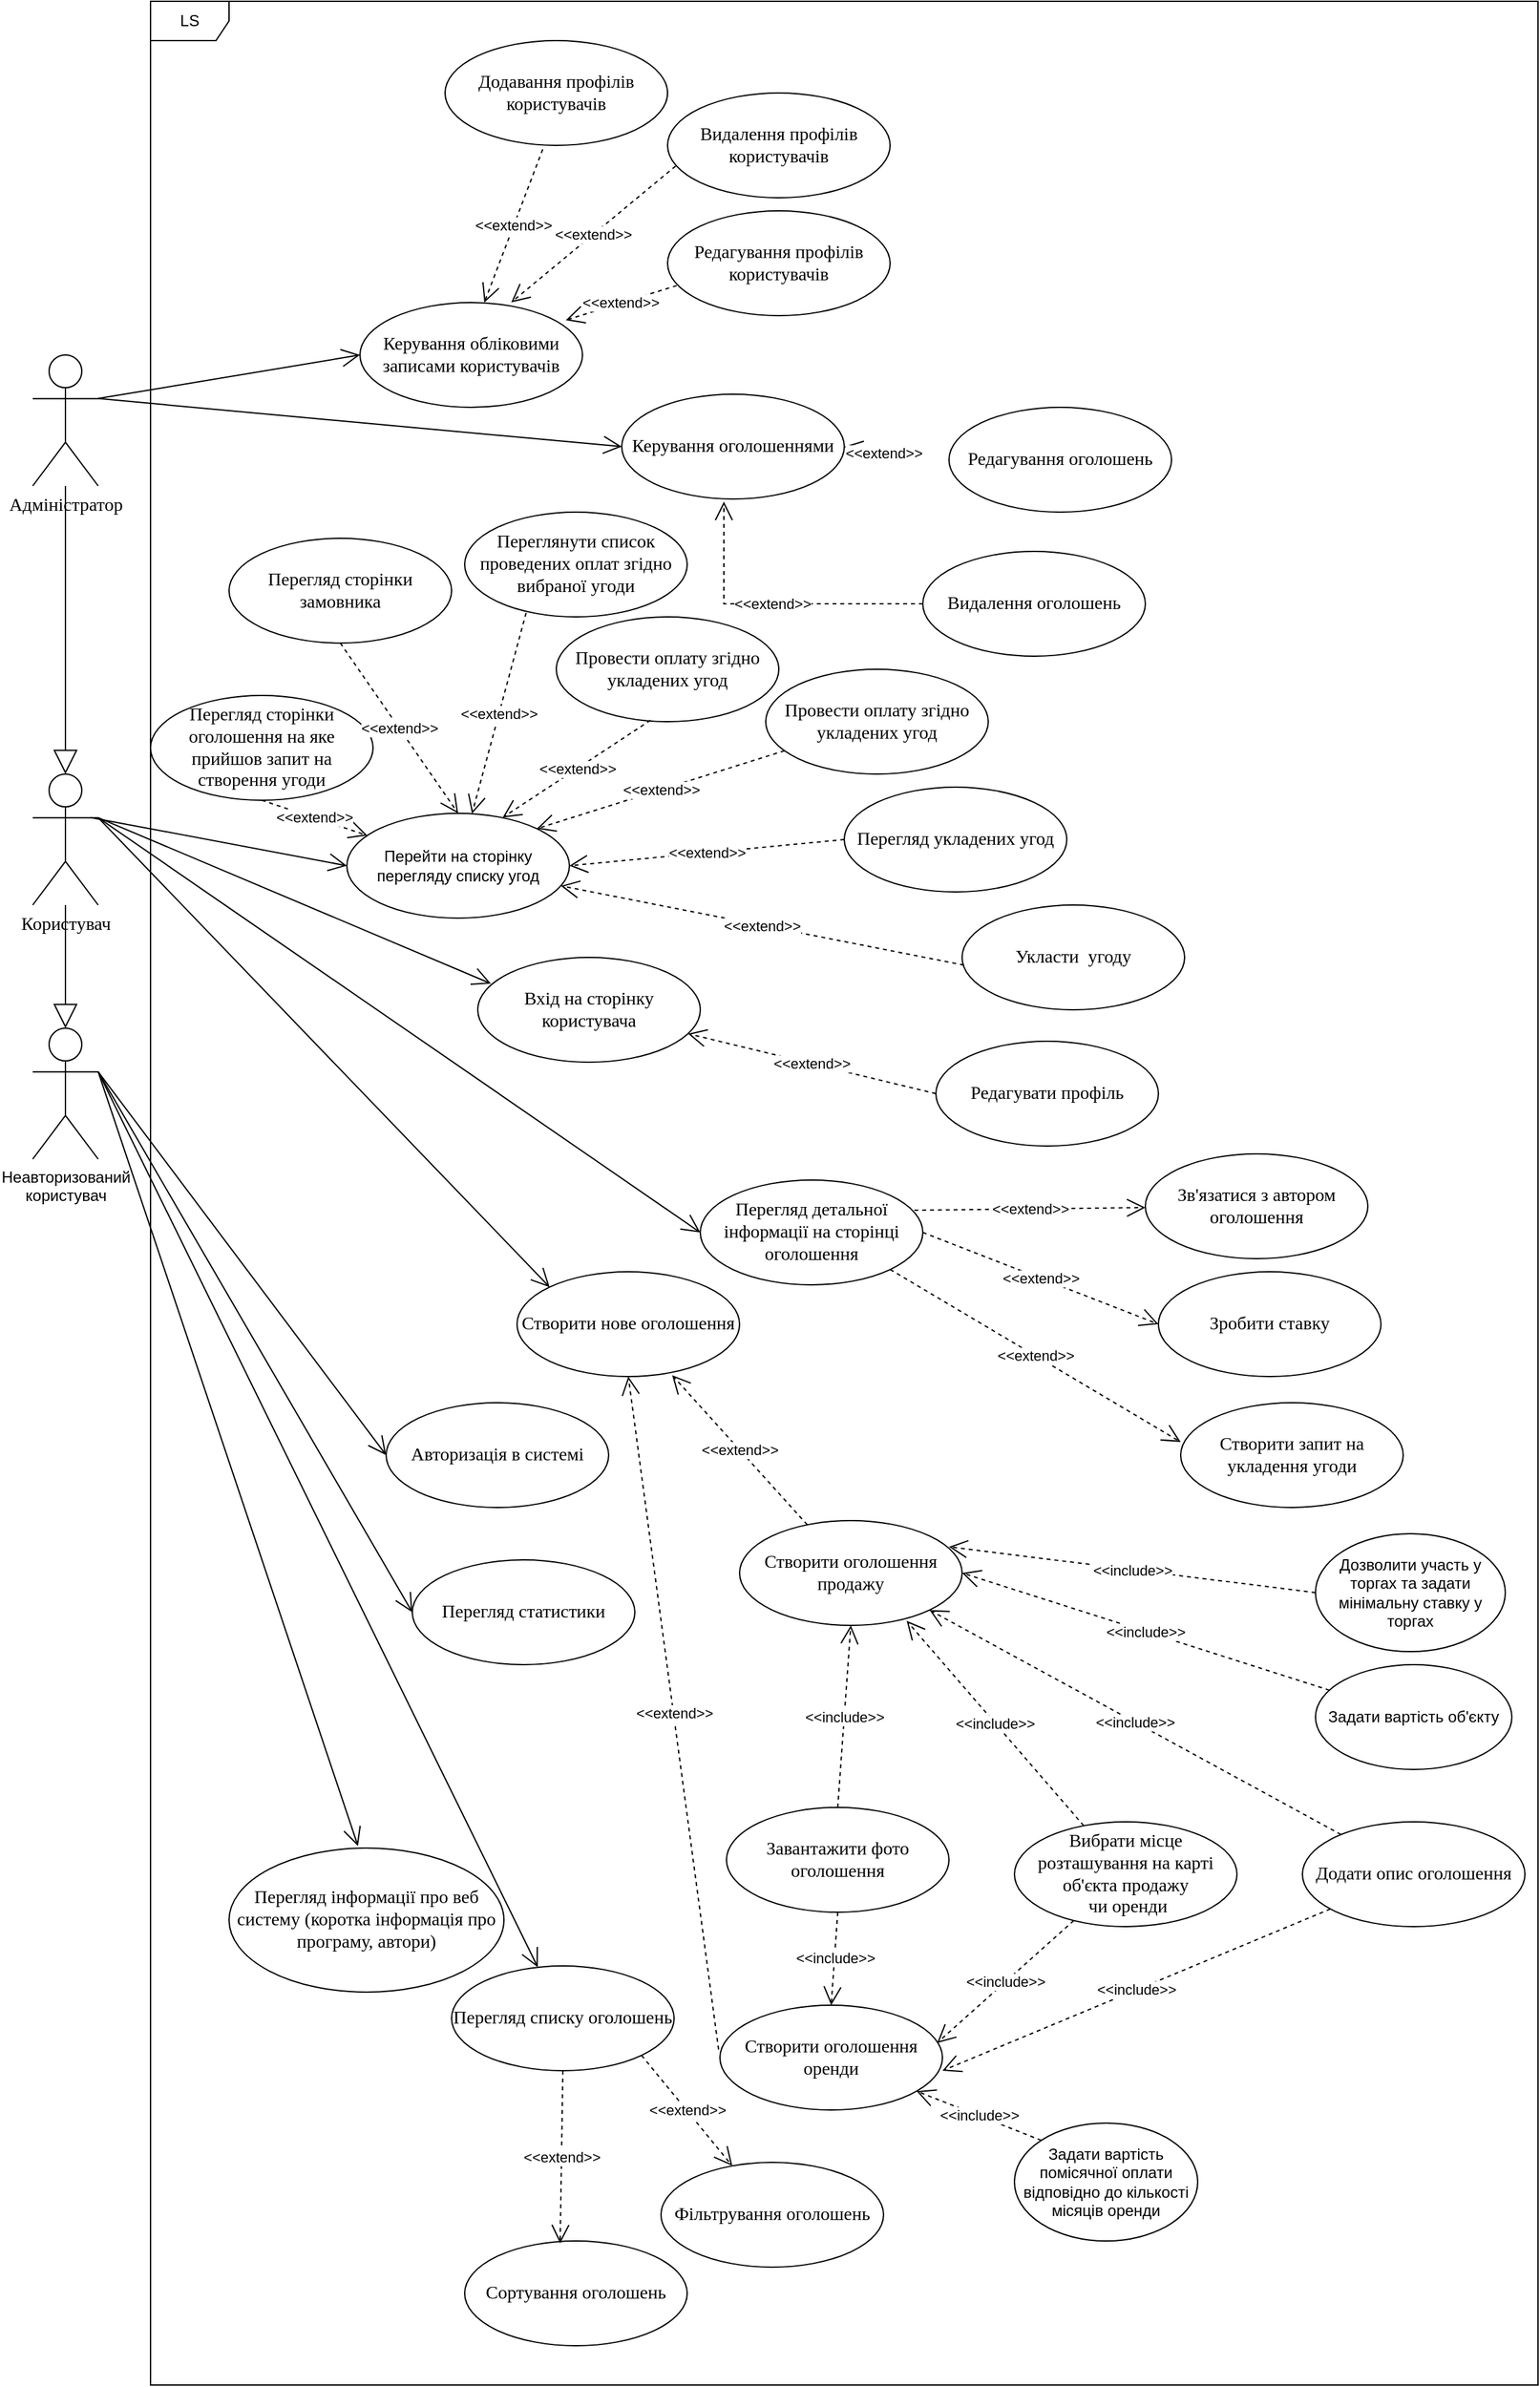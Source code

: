 <mxfile version="18.0.6" type="device"><diagram id="iyroqwX8KV3qiu4YYs3s" name="Сторінка-1"><mxGraphModel dx="3201" dy="2419" grid="1" gridSize="10" guides="1" tooltips="1" connect="1" arrows="1" fold="1" page="1" pageScale="1" pageWidth="827" pageHeight="1169" math="0" shadow="0"><root><mxCell id="0"/><mxCell id="1" parent="0"/><mxCell id="nRgcsYPvQS86ubOs59aA-49" value="LS" style="shape=umlFrame;whiteSpace=wrap;html=1;" parent="1" vertex="1"><mxGeometry x="40" y="-210" width="1060" height="1820" as="geometry"/></mxCell><mxCell id="nRgcsYPvQS86ubOs59aA-1" value="&lt;font style=&quot;font-size: 14px&quot; face=&quot;Times New Roman&quot;&gt;Адміністратор&lt;/font&gt;" style="shape=umlActor;verticalLabelPosition=bottom;verticalAlign=top;html=1;" parent="1" vertex="1"><mxGeometry x="-50" y="60" width="50" height="100" as="geometry"/></mxCell><mxCell id="nRgcsYPvQS86ubOs59aA-2" value="&lt;font face=&quot;Times New Roman&quot; style=&quot;font-size: 14px&quot;&gt;Керування&amp;nbsp;&lt;span style=&quot;font-size: 14px ; text-align: justify ; text-indent: 35.4px&quot;&gt;обліковими записами&lt;/span&gt;&lt;span&gt;&amp;nbsp;користувачів&lt;/span&gt;&lt;/font&gt;" style="ellipse;whiteSpace=wrap;html=1;" parent="1" vertex="1"><mxGeometry x="200" y="20" width="170" height="80" as="geometry"/></mxCell><mxCell id="nRgcsYPvQS86ubOs59aA-4" value="&lt;font face=&quot;Times New Roman&quot;&gt;&lt;span style=&quot;font-size: 14px&quot;&gt;Керування оголошеннями&lt;/span&gt;&lt;/font&gt;" style="ellipse;whiteSpace=wrap;html=1;" parent="1" vertex="1"><mxGeometry x="400" y="90" width="170" height="80" as="geometry"/></mxCell><mxCell id="nRgcsYPvQS86ubOs59aA-7" value="&lt;font face=&quot;Times New Roman&quot;&gt;&lt;span style=&quot;font-size: 14px&quot;&gt;Редагування&amp;nbsp;&lt;/span&gt;&lt;/font&gt;&lt;span style=&quot;font-family: &amp;quot;Times New Roman&amp;quot;; font-size: 14px;&quot;&gt;оголошень&lt;/span&gt;" style="ellipse;whiteSpace=wrap;html=1;" parent="1" vertex="1"><mxGeometry x="650" y="100" width="170" height="80" as="geometry"/></mxCell><mxCell id="nRgcsYPvQS86ubOs59aA-8" value="&lt;font face=&quot;Times New Roman&quot;&gt;&lt;span style=&quot;font-size: 14px&quot;&gt;Видалення&amp;nbsp;&lt;/span&gt;&lt;/font&gt;&lt;span style=&quot;font-family: &amp;quot;Times New Roman&amp;quot;; font-size: 14px;&quot;&gt;оголошень&lt;/span&gt;" style="ellipse;whiteSpace=wrap;html=1;" parent="1" vertex="1"><mxGeometry x="630" y="210" width="170" height="80" as="geometry"/></mxCell><mxCell id="nRgcsYPvQS86ubOs59aA-11" value="&amp;lt;&amp;lt;extend&amp;gt;&amp;gt;" style="endArrow=open;endSize=12;dashed=1;html=1;rounded=0;exitX=0;exitY=0.5;exitDx=0;exitDy=0;entryX=1;entryY=0.5;entryDx=0;entryDy=0;" parent="1" target="nRgcsYPvQS86ubOs59aA-4" edge="1"><mxGeometry width="160" relative="1" as="geometry"><mxPoint x="630" y="140" as="sourcePoint"/><mxPoint x="460" y="180" as="targetPoint"/></mxGeometry></mxCell><mxCell id="nRgcsYPvQS86ubOs59aA-12" value="&amp;lt;&amp;lt;extend&amp;gt;&amp;gt;" style="endArrow=open;endSize=12;dashed=1;html=1;rounded=0;edgeStyle=orthogonalEdgeStyle;exitX=0;exitY=0.5;exitDx=0;exitDy=0;entryX=0.459;entryY=1.025;entryDx=0;entryDy=0;entryPerimeter=0;" parent="1" target="nRgcsYPvQS86ubOs59aA-4" edge="1"><mxGeometry width="160" relative="1" as="geometry"><mxPoint x="630" y="250" as="sourcePoint"/><mxPoint x="550" y="230" as="targetPoint"/><Array as="points"><mxPoint x="478" y="250"/></Array></mxGeometry></mxCell><mxCell id="nRgcsYPvQS86ubOs59aA-17" value="" style="endArrow=open;endFill=1;endSize=12;html=1;rounded=0;entryX=0;entryY=0.5;entryDx=0;entryDy=0;exitX=1;exitY=0.333;exitDx=0;exitDy=0;exitPerimeter=0;" parent="1" source="nRgcsYPvQS86ubOs59aA-1" target="nRgcsYPvQS86ubOs59aA-2" edge="1"><mxGeometry width="160" relative="1" as="geometry"><mxPoint x="130" y="90" as="sourcePoint"/><mxPoint x="190" y="60" as="targetPoint"/></mxGeometry></mxCell><mxCell id="nRgcsYPvQS86ubOs59aA-18" value="" style="endArrow=open;endFill=1;endSize=12;html=1;rounded=0;entryX=0;entryY=0.5;entryDx=0;entryDy=0;exitX=1;exitY=0.333;exitDx=0;exitDy=0;exitPerimeter=0;" parent="1" source="nRgcsYPvQS86ubOs59aA-1" target="nRgcsYPvQS86ubOs59aA-4" edge="1"><mxGeometry width="160" relative="1" as="geometry"><mxPoint x="130" y="90.0" as="sourcePoint"/><mxPoint x="210" y="60.0" as="targetPoint"/></mxGeometry></mxCell><mxCell id="nRgcsYPvQS86ubOs59aA-21" value="&lt;span style=&quot;font-family: &amp;#34;times new roman&amp;#34; ; font-size: 14px&quot;&gt;Користувач&lt;/span&gt;" style="shape=umlActor;verticalLabelPosition=bottom;verticalAlign=top;html=1;" parent="1" vertex="1"><mxGeometry x="-50" y="380" width="50" height="100" as="geometry"/></mxCell><mxCell id="nRgcsYPvQS86ubOs59aA-22" value="" style="endArrow=block;endSize=16;endFill=0;html=1;rounded=0;entryX=0.5;entryY=0;entryDx=0;entryDy=0;entryPerimeter=0;" parent="1" source="nRgcsYPvQS86ubOs59aA-1" target="nRgcsYPvQS86ubOs59aA-21" edge="1"><mxGeometry width="160" relative="1" as="geometry"><mxPoint x="75" y="180" as="sourcePoint"/><mxPoint x="120" y="305" as="targetPoint"/></mxGeometry></mxCell><mxCell id="nRgcsYPvQS86ubOs59aA-23" value="&lt;font face=&quot;Times New Roman&quot;&gt;&lt;span style=&quot;font-size: 14px&quot;&gt;Авторизація в системі&lt;/span&gt;&lt;/font&gt;" style="ellipse;whiteSpace=wrap;html=1;" parent="1" vertex="1"><mxGeometry x="220" y="860" width="170" height="80" as="geometry"/></mxCell><mxCell id="nRgcsYPvQS86ubOs59aA-26" value="&lt;font face=&quot;Times New Roman&quot;&gt;&lt;span style=&quot;font-size: 14px&quot;&gt;Перегляд статистики&lt;/span&gt;&lt;/font&gt;" style="ellipse;whiteSpace=wrap;html=1;" parent="1" vertex="1"><mxGeometry x="240" y="980" width="170" height="80" as="geometry"/></mxCell><mxCell id="nRgcsYPvQS86ubOs59aA-31" value="&lt;font face=&quot;Times New Roman&quot;&gt;&lt;span style=&quot;font-size: 14px;&quot;&gt;Перегляд списку оголошень&lt;/span&gt;&lt;/font&gt;" style="ellipse;whiteSpace=wrap;html=1;" parent="1" vertex="1"><mxGeometry x="270" y="1290" width="170" height="80" as="geometry"/></mxCell><mxCell id="nRgcsYPvQS86ubOs59aA-33" value="&lt;font face=&quot;Times New Roman&quot;&gt;&lt;span style=&quot;font-size: 14px&quot;&gt;Сортування оголошень&lt;/span&gt;&lt;/font&gt;" style="ellipse;whiteSpace=wrap;html=1;" parent="1" vertex="1"><mxGeometry x="280" y="1500" width="170" height="80" as="geometry"/></mxCell><mxCell id="nRgcsYPvQS86ubOs59aA-35" value="&lt;font face=&quot;Times New Roman&quot;&gt;&lt;span style=&quot;font-size: 14px&quot;&gt;Перегляд детальної інформації на сторінці оголошення&lt;/span&gt;&lt;/font&gt;" style="ellipse;whiteSpace=wrap;html=1;" parent="1" vertex="1"><mxGeometry x="460" y="690" width="170" height="80" as="geometry"/></mxCell><mxCell id="nRgcsYPvQS86ubOs59aA-36" value="&lt;font face=&quot;Times New Roman&quot;&gt;&lt;span style=&quot;font-size: 14px&quot;&gt;Зробити ставку&lt;/span&gt;&lt;/font&gt;" style="ellipse;whiteSpace=wrap;html=1;" parent="1" vertex="1"><mxGeometry x="810" y="760" width="170" height="80" as="geometry"/></mxCell><mxCell id="nRgcsYPvQS86ubOs59aA-39" value="" style="endArrow=open;endFill=1;endSize=12;html=1;rounded=0;entryX=0;entryY=0.5;entryDx=0;entryDy=0;exitX=1;exitY=0.333;exitDx=0;exitDy=0;exitPerimeter=0;" parent="1" source="oxDouill6xhOqxAtUMD_-1" target="nRgcsYPvQS86ubOs59aA-23" edge="1"><mxGeometry width="160" relative="1" as="geometry"><mxPoint x="120" y="340.0" as="sourcePoint"/><mxPoint x="190" y="420.0" as="targetPoint"/></mxGeometry></mxCell><mxCell id="nRgcsYPvQS86ubOs59aA-40" value="" style="endArrow=open;endFill=1;endSize=12;html=1;rounded=0;entryX=0;entryY=0.5;entryDx=0;entryDy=0;exitX=1;exitY=0.333;exitDx=0;exitDy=0;exitPerimeter=0;" parent="1" source="oxDouill6xhOqxAtUMD_-1" target="nRgcsYPvQS86ubOs59aA-26" edge="1"><mxGeometry width="160" relative="1" as="geometry"><mxPoint x="110" y="423.333" as="sourcePoint"/><mxPoint x="190" y="350" as="targetPoint"/></mxGeometry></mxCell><mxCell id="nRgcsYPvQS86ubOs59aA-42" value="" style="endArrow=open;endFill=1;endSize=12;html=1;rounded=0;exitX=1;exitY=0.333;exitDx=0;exitDy=0;exitPerimeter=0;" parent="1" source="oxDouill6xhOqxAtUMD_-1" target="nRgcsYPvQS86ubOs59aA-31" edge="1"><mxGeometry width="160" relative="1" as="geometry"><mxPoint x="110" y="450" as="sourcePoint"/><mxPoint x="170" y="630" as="targetPoint"/></mxGeometry></mxCell><mxCell id="nRgcsYPvQS86ubOs59aA-44" value="&amp;lt;&amp;lt;extend&amp;gt;&amp;gt;" style="endArrow=open;endSize=12;dashed=1;html=1;rounded=0;exitX=0.5;exitY=1;exitDx=0;exitDy=0;entryX=0.429;entryY=0.023;entryDx=0;entryDy=0;entryPerimeter=0;" parent="1" source="nRgcsYPvQS86ubOs59aA-31" target="nRgcsYPvQS86ubOs59aA-33" edge="1"><mxGeometry width="160" relative="1" as="geometry"><mxPoint x="315" y="1472" as="sourcePoint"/><mxPoint x="400" y="1462" as="targetPoint"/></mxGeometry></mxCell><mxCell id="nRgcsYPvQS86ubOs59aA-46" value="&amp;lt;&amp;lt;extend&amp;gt;&amp;gt;" style="endArrow=open;endSize=12;dashed=1;html=1;rounded=0;exitX=1;exitY=0.5;exitDx=0;exitDy=0;entryX=0;entryY=0.5;entryDx=0;entryDy=0;" parent="1" source="nRgcsYPvQS86ubOs59aA-35" target="nRgcsYPvQS86ubOs59aA-36" edge="1"><mxGeometry width="160" relative="1" as="geometry"><mxPoint x="404" y="1002" as="sourcePoint"/><mxPoint x="530" y="1022" as="targetPoint"/></mxGeometry></mxCell><mxCell id="nRgcsYPvQS86ubOs59aA-52" value="&amp;lt;&amp;lt;extend&amp;gt;&amp;gt;" style="endArrow=open;endSize=12;dashed=1;html=1;rounded=0;exitX=0;exitY=0.5;exitDx=0;exitDy=0;" parent="1" target="nRgcsYPvQS86ubOs59aA-54" edge="1" source="DiWRX-5p48858oeXFJ8V-19"><mxGeometry width="160" relative="1" as="geometry"><mxPoint x="650" y="680" as="sourcePoint"/><mxPoint x="350" y="712" as="targetPoint"/></mxGeometry></mxCell><mxCell id="nRgcsYPvQS86ubOs59aA-54" value="&lt;font face=&quot;Times New Roman&quot;&gt;&lt;span style=&quot;font-size: 14px&quot;&gt;Вхід на сторінку користувача&lt;br&gt;&lt;/span&gt;&lt;/font&gt;" style="ellipse;whiteSpace=wrap;html=1;" parent="1" vertex="1"><mxGeometry x="290" y="520" width="170" height="80" as="geometry"/></mxCell><mxCell id="DiWRX-5p48858oeXFJ8V-3" value="&lt;font face=&quot;Times New Roman&quot;&gt;&lt;span style=&quot;font-size: 14px&quot;&gt;Створити запит на укладення угоди&lt;/span&gt;&lt;/font&gt;" style="ellipse;whiteSpace=wrap;html=1;" parent="1" vertex="1"><mxGeometry x="827" y="860" width="170" height="80" as="geometry"/></mxCell><mxCell id="DiWRX-5p48858oeXFJ8V-4" value="&amp;lt;&amp;lt;extend&amp;gt;&amp;gt;" style="endArrow=open;endSize=12;dashed=1;html=1;rounded=0;exitX=1;exitY=1;exitDx=0;exitDy=0;entryX=0;entryY=0.375;entryDx=0;entryDy=0;entryPerimeter=0;" parent="1" source="nRgcsYPvQS86ubOs59aA-35" target="DiWRX-5p48858oeXFJ8V-3" edge="1"><mxGeometry width="160" relative="1" as="geometry"><mxPoint x="420" y="1002" as="sourcePoint"/><mxPoint x="580" y="1002" as="targetPoint"/></mxGeometry></mxCell><mxCell id="DiWRX-5p48858oeXFJ8V-12" value="" style="endArrow=open;endFill=1;endSize=12;html=1;rounded=0;entryX=0.059;entryY=0.25;entryDx=0;entryDy=0;entryPerimeter=0;exitX=1;exitY=0.333;exitDx=0;exitDy=0;exitPerimeter=0;" parent="1" source="nRgcsYPvQS86ubOs59aA-21" target="nRgcsYPvQS86ubOs59aA-54" edge="1"><mxGeometry width="160" relative="1" as="geometry"><mxPoint x="100" y="420" as="sourcePoint"/><mxPoint x="190" y="460" as="targetPoint"/><Array as="points"/></mxGeometry></mxCell><mxCell id="DiWRX-5p48858oeXFJ8V-13" value="&lt;font face=&quot;Times New Roman&quot;&gt;&lt;span style=&quot;font-size: 14px&quot;&gt;Перегляд укладених угод&lt;/span&gt;&lt;/font&gt;" style="ellipse;whiteSpace=wrap;html=1;" parent="1" vertex="1"><mxGeometry x="570" y="390" width="170" height="80" as="geometry"/></mxCell><mxCell id="DiWRX-5p48858oeXFJ8V-14" value="&amp;lt;&amp;lt;extend&amp;gt;&amp;gt;" style="endArrow=open;endSize=12;dashed=1;html=1;rounded=0;entryX=1;entryY=0.5;entryDx=0;entryDy=0;exitX=0;exitY=0.5;exitDx=0;exitDy=0;" parent="1" source="DiWRX-5p48858oeXFJ8V-13" target="oxDouill6xhOqxAtUMD_-5" edge="1"><mxGeometry width="160" relative="1" as="geometry"><mxPoint x="430" y="510" as="sourcePoint"/><mxPoint x="394.952" y="621.644" as="targetPoint"/></mxGeometry></mxCell><mxCell id="DiWRX-5p48858oeXFJ8V-15" value="&lt;font face=&quot;Times New Roman&quot;&gt;&lt;span style=&quot;font-size: 14px&quot;&gt;Укласти&amp;nbsp; угоду&lt;br&gt;&lt;/span&gt;&lt;/font&gt;" style="ellipse;whiteSpace=wrap;html=1;" parent="1" vertex="1"><mxGeometry x="660" y="480" width="170" height="80" as="geometry"/></mxCell><mxCell id="DiWRX-5p48858oeXFJ8V-16" value="&amp;lt;&amp;lt;extend&amp;gt;&amp;gt;" style="endArrow=open;endSize=12;dashed=1;html=1;rounded=0;exitX=0.008;exitY=0.573;exitDx=0;exitDy=0;exitPerimeter=0;" parent="1" source="DiWRX-5p48858oeXFJ8V-15" target="oxDouill6xhOqxAtUMD_-5" edge="1"><mxGeometry width="160" relative="1" as="geometry"><mxPoint x="560" y="500" as="sourcePoint"/><mxPoint x="420" y="650" as="targetPoint"/></mxGeometry></mxCell><mxCell id="DiWRX-5p48858oeXFJ8V-17" value="&lt;font face=&quot;Times New Roman&quot;&gt;&lt;span style=&quot;font-size: 14px;&quot;&gt;Створити нове оголошення&lt;/span&gt;&lt;/font&gt;" style="ellipse;whiteSpace=wrap;html=1;" parent="1" vertex="1"><mxGeometry x="320" y="760" width="170" height="80" as="geometry"/></mxCell><mxCell id="DiWRX-5p48858oeXFJ8V-18" value="" style="endArrow=open;endFill=1;endSize=12;html=1;rounded=0;entryX=0;entryY=0;entryDx=0;entryDy=0;exitX=1;exitY=0.333;exitDx=0;exitDy=0;exitPerimeter=0;" parent="1" source="nRgcsYPvQS86ubOs59aA-21" target="DiWRX-5p48858oeXFJ8V-17" edge="1"><mxGeometry width="160" relative="1" as="geometry"><mxPoint x="100" y="410" as="sourcePoint"/><mxPoint x="250.354" y="802.598" as="targetPoint"/></mxGeometry></mxCell><mxCell id="DiWRX-5p48858oeXFJ8V-19" value="&lt;font face=&quot;Times New Roman&quot;&gt;&lt;span style=&quot;font-size: 14px&quot;&gt;Редагувати профіль&lt;br&gt;&lt;/span&gt;&lt;/font&gt;" style="ellipse;whiteSpace=wrap;html=1;" parent="1" vertex="1"><mxGeometry x="640" y="584" width="170" height="80" as="geometry"/></mxCell><mxCell id="DiWRX-5p48858oeXFJ8V-23" value="&lt;font face=&quot;Times New Roman&quot;&gt;&lt;span style=&quot;font-size: 14px;&quot;&gt;Завантажити фото оголошення&lt;/span&gt;&lt;/font&gt;" style="ellipse;whiteSpace=wrap;html=1;" parent="1" vertex="1"><mxGeometry x="480" y="1169" width="170" height="80" as="geometry"/></mxCell><mxCell id="DiWRX-5p48858oeXFJ8V-24" value="&lt;font face=&quot;Times New Roman&quot;&gt;&lt;span style=&quot;font-size: 14px;&quot;&gt;Створити оголошення продажу&lt;/span&gt;&lt;/font&gt;" style="ellipse;whiteSpace=wrap;html=1;" parent="1" vertex="1"><mxGeometry x="490" y="950" width="170" height="80" as="geometry"/></mxCell><mxCell id="DiWRX-5p48858oeXFJ8V-25" value="&lt;font face=&quot;Times New Roman&quot;&gt;&lt;span style=&quot;font-size: 14px;&quot;&gt;Створити оголошення оренди&lt;/span&gt;&lt;/font&gt;" style="ellipse;whiteSpace=wrap;html=1;" parent="1" vertex="1"><mxGeometry x="475" y="1320" width="170" height="80" as="geometry"/></mxCell><mxCell id="DiWRX-5p48858oeXFJ8V-26" value="&amp;lt;&amp;lt;extend&amp;gt;&amp;gt;" style="endArrow=open;endSize=12;dashed=1;html=1;rounded=0;entryX=0.697;entryY=0.987;entryDx=0;entryDy=0;entryPerimeter=0;" parent="1" source="DiWRX-5p48858oeXFJ8V-24" target="DiWRX-5p48858oeXFJ8V-17" edge="1"><mxGeometry width="160" relative="1" as="geometry"><mxPoint x="175.043" y="1330.003" as="sourcePoint"/><mxPoint x="470" y="830" as="targetPoint"/></mxGeometry></mxCell><mxCell id="DiWRX-5p48858oeXFJ8V-27" value="&amp;lt;&amp;lt;extend&amp;gt;&amp;gt;" style="endArrow=open;endSize=12;dashed=1;html=1;rounded=0;exitX=-0.006;exitY=0.423;exitDx=0;exitDy=0;entryX=0.5;entryY=1;entryDx=0;entryDy=0;exitPerimeter=0;" parent="1" source="DiWRX-5p48858oeXFJ8V-25" target="DiWRX-5p48858oeXFJ8V-17" edge="1"><mxGeometry width="160" relative="1" as="geometry"><mxPoint x="461.02" y="1224.2" as="sourcePoint"/><mxPoint x="360" y="1219" as="targetPoint"/></mxGeometry></mxCell><mxCell id="DiWRX-5p48858oeXFJ8V-28" value="&amp;lt;&amp;lt;include&amp;gt;&amp;gt;" style="endArrow=open;endSize=12;dashed=1;html=1;rounded=0;exitX=0.5;exitY=0;exitDx=0;exitDy=0;entryX=0.5;entryY=1;entryDx=0;entryDy=0;" parent="1" source="DiWRX-5p48858oeXFJ8V-23" target="DiWRX-5p48858oeXFJ8V-24" edge="1"><mxGeometry width="160" relative="1" as="geometry"><mxPoint x="983.94" y="1624.53" as="sourcePoint"/><mxPoint x="860.003" y="1478.003" as="targetPoint"/></mxGeometry></mxCell><mxCell id="DiWRX-5p48858oeXFJ8V-29" value="&amp;lt;&amp;lt;include&amp;gt;&amp;gt;" style="endArrow=open;endSize=12;dashed=1;html=1;rounded=0;exitX=0.5;exitY=1;exitDx=0;exitDy=0;entryX=0.5;entryY=0;entryDx=0;entryDy=0;" parent="1" source="DiWRX-5p48858oeXFJ8V-23" target="DiWRX-5p48858oeXFJ8V-25" edge="1"><mxGeometry width="160" relative="1" as="geometry"><mxPoint x="841.65" y="1551.978" as="sourcePoint"/><mxPoint x="790.0" y="1509.0" as="targetPoint"/></mxGeometry></mxCell><mxCell id="DiWRX-5p48858oeXFJ8V-30" value="&lt;font face=&quot;Times New Roman&quot;&gt;&lt;span style=&quot;font-size: 14px;&quot;&gt;Вибрати місце розташування на карті об'єкта продажу&lt;br&gt;&amp;nbsp;чи оренди&lt;/span&gt;&lt;/font&gt;" style="ellipse;whiteSpace=wrap;html=1;" parent="1" vertex="1"><mxGeometry x="700" y="1180" width="170" height="80" as="geometry"/></mxCell><mxCell id="DiWRX-5p48858oeXFJ8V-31" value="&amp;lt;&amp;lt;include&amp;gt;&amp;gt;" style="endArrow=open;endSize=12;dashed=1;html=1;rounded=0;entryX=0.751;entryY=0.957;entryDx=0;entryDy=0;entryPerimeter=0;" parent="1" source="DiWRX-5p48858oeXFJ8V-30" target="DiWRX-5p48858oeXFJ8V-24" edge="1"><mxGeometry width="160" relative="1" as="geometry"><mxPoint x="745.02" y="1430.658" as="sourcePoint"/><mxPoint x="743.37" y="1387.68" as="targetPoint"/></mxGeometry></mxCell><mxCell id="DiWRX-5p48858oeXFJ8V-32" value="&amp;lt;&amp;lt;include&amp;gt;&amp;gt;" style="endArrow=open;endSize=12;dashed=1;html=1;rounded=0;entryX=0.976;entryY=0.361;entryDx=0;entryDy=0;entryPerimeter=0;" parent="1" source="DiWRX-5p48858oeXFJ8V-30" target="DiWRX-5p48858oeXFJ8V-25" edge="1"><mxGeometry width="160" relative="1" as="geometry"><mxPoint x="972.58" y="1579" as="sourcePoint"/><mxPoint x="800.0" y="1518.08" as="targetPoint"/></mxGeometry></mxCell><mxCell id="DiWRX-5p48858oeXFJ8V-33" value="Задати вартість об'єкту" style="ellipse;whiteSpace=wrap;html=1;" parent="1" vertex="1"><mxGeometry x="930" y="1060" width="150" height="80" as="geometry"/></mxCell><mxCell id="DiWRX-5p48858oeXFJ8V-34" value="&amp;lt;&amp;lt;include&amp;gt;&amp;gt;" style="endArrow=open;endSize=12;dashed=1;html=1;rounded=0;entryX=1;entryY=0.5;entryDx=0;entryDy=0;" parent="1" source="DiWRX-5p48858oeXFJ8V-33" target="DiWRX-5p48858oeXFJ8V-24" edge="1"><mxGeometry width="160" relative="1" as="geometry"><mxPoint x="921.73" y="1436.92" as="sourcePoint"/><mxPoint x="749.15" y="1376" as="targetPoint"/></mxGeometry></mxCell><mxCell id="DiWRX-5p48858oeXFJ8V-35" value="Задати вартість помісячної оплати&lt;br&gt;відповідно до кількості місяців оренди" style="ellipse;whiteSpace=wrap;html=1;" parent="1" vertex="1"><mxGeometry x="700" y="1410" width="140" height="90" as="geometry"/></mxCell><mxCell id="DiWRX-5p48858oeXFJ8V-36" value="&amp;lt;&amp;lt;include&amp;gt;&amp;gt;" style="endArrow=open;endSize=12;dashed=1;html=1;rounded=0;exitX=0;exitY=0;exitDx=0;exitDy=0;" parent="1" source="DiWRX-5p48858oeXFJ8V-35" target="DiWRX-5p48858oeXFJ8V-25" edge="1"><mxGeometry width="160" relative="1" as="geometry"><mxPoint x="731.754" y="1589.998" as="sourcePoint"/><mxPoint x="600.0" y="1613.03" as="targetPoint"/></mxGeometry></mxCell><mxCell id="DiWRX-5p48858oeXFJ8V-37" value="Дозволити участь у торгах та задати мінімальну ставку у торгах" style="ellipse;whiteSpace=wrap;html=1;" parent="1" vertex="1"><mxGeometry x="930" y="960" width="145" height="90" as="geometry"/></mxCell><mxCell id="DiWRX-5p48858oeXFJ8V-38" value="&amp;lt;&amp;lt;include&amp;gt;&amp;gt;" style="endArrow=open;endSize=12;dashed=1;html=1;rounded=0;exitX=0;exitY=0.5;exitDx=0;exitDy=0;" parent="1" source="DiWRX-5p48858oeXFJ8V-37" edge="1"><mxGeometry width="160" relative="1" as="geometry"><mxPoint x="821.754" y="1288.998" as="sourcePoint"/><mxPoint x="650" y="970" as="targetPoint"/></mxGeometry></mxCell><mxCell id="DiWRX-5p48858oeXFJ8V-39" value="&lt;font face=&quot;Times New Roman&quot;&gt;&lt;span style=&quot;font-size: 14px;&quot;&gt;Додати опис оголошення&lt;/span&gt;&lt;/font&gt;" style="ellipse;whiteSpace=wrap;html=1;" parent="1" vertex="1"><mxGeometry x="920" y="1180" width="170" height="80" as="geometry"/></mxCell><mxCell id="DiWRX-5p48858oeXFJ8V-40" value="&amp;lt;&amp;lt;include&amp;gt;&amp;gt;" style="endArrow=open;endSize=12;dashed=1;html=1;rounded=0;entryX=1;entryY=0.625;entryDx=0;entryDy=0;entryPerimeter=0;" parent="1" source="DiWRX-5p48858oeXFJ8V-39" target="DiWRX-5p48858oeXFJ8V-25" edge="1"><mxGeometry width="160" relative="1" as="geometry"><mxPoint x="966.289" y="1594.682" as="sourcePoint"/><mxPoint x="850.0" y="1689" as="targetPoint"/></mxGeometry></mxCell><mxCell id="DiWRX-5p48858oeXFJ8V-41" value="&amp;lt;&amp;lt;include&amp;gt;&amp;gt;" style="endArrow=open;endSize=12;dashed=1;html=1;rounded=0;entryX=1;entryY=1;entryDx=0;entryDy=0;" parent="1" source="DiWRX-5p48858oeXFJ8V-39" target="DiWRX-5p48858oeXFJ8V-24" edge="1"><mxGeometry width="160" relative="1" as="geometry"><mxPoint x="1083.149" y="1329.002" as="sourcePoint"/><mxPoint x="966.86" y="1423.32" as="targetPoint"/></mxGeometry></mxCell><mxCell id="DiWRX-5p48858oeXFJ8V-42" value="&amp;lt;&amp;lt;extend&amp;gt;&amp;gt;" style="endArrow=open;endSize=12;dashed=1;html=1;rounded=0;entryX=1;entryY=0;entryDx=0;entryDy=0;exitX=0.439;exitY=1.038;exitDx=0;exitDy=0;exitPerimeter=0;" parent="1" source="DiWRX-5p48858oeXFJ8V-43" edge="1"><mxGeometry width="160" relative="1" as="geometry"><mxPoint x="340.0" y="-81.68" as="sourcePoint"/><mxPoint x="294.993" y="20.002" as="targetPoint"/></mxGeometry></mxCell><mxCell id="DiWRX-5p48858oeXFJ8V-43" value="&lt;font face=&quot;Times New Roman&quot;&gt;&lt;span style=&quot;font-size: 14px&quot;&gt;Додавання&amp;nbsp;&lt;/span&gt;&lt;/font&gt;&lt;span style=&quot;font-family: &amp;quot;Times New Roman&amp;quot;; font-size: 14px;&quot;&gt;профілів користувачів&lt;/span&gt;" style="ellipse;whiteSpace=wrap;html=1;" parent="1" vertex="1"><mxGeometry x="265" y="-180" width="170" height="80" as="geometry"/></mxCell><mxCell id="DiWRX-5p48858oeXFJ8V-44" value="&lt;font face=&quot;Times New Roman&quot;&gt;&lt;span style=&quot;font-size: 14px&quot;&gt;Видалення&amp;nbsp;&lt;/span&gt;&lt;/font&gt;&lt;span style=&quot;font-family: &amp;quot;Times New Roman&amp;quot;; font-size: 14px;&quot;&gt;профілів користувачів&lt;/span&gt;" style="ellipse;whiteSpace=wrap;html=1;" parent="1" vertex="1"><mxGeometry x="435" y="-140" width="170" height="80" as="geometry"/></mxCell><mxCell id="DiWRX-5p48858oeXFJ8V-45" value="&lt;font face=&quot;Times New Roman&quot;&gt;&lt;span style=&quot;font-size: 14px&quot;&gt;Редагування профілів користувачів&lt;/span&gt;&lt;/font&gt;" style="ellipse;whiteSpace=wrap;html=1;" parent="1" vertex="1"><mxGeometry x="435" y="-50" width="170" height="80" as="geometry"/></mxCell><mxCell id="DiWRX-5p48858oeXFJ8V-46" value="&amp;lt;&amp;lt;extend&amp;gt;&amp;gt;" style="endArrow=open;endSize=12;dashed=1;html=1;rounded=0;entryX=0.68;entryY=-0.002;entryDx=0;entryDy=0;exitX=0.036;exitY=0.698;exitDx=0;exitDy=0;exitPerimeter=0;entryPerimeter=0;" parent="1" source="DiWRX-5p48858oeXFJ8V-44" target="nRgcsYPvQS86ubOs59aA-2" edge="1"><mxGeometry width="160" relative="1" as="geometry"><mxPoint x="349.63" y="-86.96" as="sourcePoint"/><mxPoint x="304.993" y="30.002" as="targetPoint"/></mxGeometry></mxCell><mxCell id="DiWRX-5p48858oeXFJ8V-47" value="&amp;lt;&amp;lt;extend&amp;gt;&amp;gt;" style="endArrow=open;endSize=12;dashed=1;html=1;rounded=0;entryX=0.925;entryY=0.168;entryDx=0;entryDy=0;exitX=0.041;exitY=0.713;exitDx=0;exitDy=0;exitPerimeter=0;entryPerimeter=0;" parent="1" source="DiWRX-5p48858oeXFJ8V-45" target="nRgcsYPvQS86ubOs59aA-2" edge="1"><mxGeometry width="160" relative="1" as="geometry"><mxPoint x="451.12" y="-74.16" as="sourcePoint"/><mxPoint x="325.6" y="29.84" as="targetPoint"/></mxGeometry></mxCell><mxCell id="DiWRX-5p48858oeXFJ8V-48" value="&lt;font face=&quot;Times New Roman&quot;&gt;&lt;span style=&quot;font-size: 14px&quot;&gt;Провести оплату згідно укладених угод&lt;br&gt;&lt;/span&gt;&lt;/font&gt;" style="ellipse;whiteSpace=wrap;html=1;" parent="1" vertex="1"><mxGeometry x="510" y="300" width="170" height="80" as="geometry"/></mxCell><mxCell id="DiWRX-5p48858oeXFJ8V-49" value="&amp;lt;&amp;lt;extend&amp;gt;&amp;gt;" style="endArrow=open;endSize=12;dashed=1;html=1;rounded=0;entryX=1;entryY=0;entryDx=0;entryDy=0;" parent="1" source="DiWRX-5p48858oeXFJ8V-48" target="oxDouill6xhOqxAtUMD_-5" edge="1"><mxGeometry width="160" relative="1" as="geometry"><mxPoint x="660" y="690" as="sourcePoint"/><mxPoint x="417.231" y="660.127" as="targetPoint"/></mxGeometry></mxCell><mxCell id="DiWRX-5p48858oeXFJ8V-51" value="&lt;font face=&quot;Times New Roman&quot;&gt;&lt;span style=&quot;font-size: 14px&quot;&gt;Зв'язатися з автором оголошення&lt;/span&gt;&lt;/font&gt;" style="ellipse;whiteSpace=wrap;html=1;" parent="1" vertex="1"><mxGeometry x="800" y="670" width="170" height="80" as="geometry"/></mxCell><mxCell id="DiWRX-5p48858oeXFJ8V-52" value="&amp;lt;&amp;lt;extend&amp;gt;&amp;gt;" style="endArrow=open;endSize=12;dashed=1;html=1;rounded=0;exitX=0.962;exitY=0.288;exitDx=0;exitDy=0;exitPerimeter=0;" parent="1" source="nRgcsYPvQS86ubOs59aA-35" target="DiWRX-5p48858oeXFJ8V-51" edge="1"><mxGeometry width="160" relative="1" as="geometry"><mxPoint x="425" y="952" as="sourcePoint"/><mxPoint x="615" y="980" as="targetPoint"/></mxGeometry></mxCell><mxCell id="oxDouill6xhOqxAtUMD_-1" value="Неавторизований &lt;br&gt;користувач" style="shape=umlActor;verticalLabelPosition=bottom;verticalAlign=top;html=1;outlineConnect=0;" vertex="1" parent="1"><mxGeometry x="-50" y="574" width="50" height="100" as="geometry"/></mxCell><mxCell id="oxDouill6xhOqxAtUMD_-2" value="" style="endArrow=block;endSize=16;endFill=0;html=1;rounded=0;entryX=0.5;entryY=0;entryDx=0;entryDy=0;entryPerimeter=0;" edge="1" parent="1" source="nRgcsYPvQS86ubOs59aA-21" target="oxDouill6xhOqxAtUMD_-1"><mxGeometry width="160" relative="1" as="geometry"><mxPoint x="-110" y="455" as="sourcePoint"/><mxPoint x="-110" y="685" as="targetPoint"/></mxGeometry></mxCell><mxCell id="oxDouill6xhOqxAtUMD_-3" value="&lt;font face=&quot;Times New Roman&quot;&gt;&lt;span style=&quot;font-size: 14px&quot;&gt;Фільтрування оголошень&lt;/span&gt;&lt;/font&gt;" style="ellipse;whiteSpace=wrap;html=1;" vertex="1" parent="1"><mxGeometry x="430" y="1440" width="170" height="80" as="geometry"/></mxCell><mxCell id="oxDouill6xhOqxAtUMD_-4" value="&amp;lt;&amp;lt;extend&amp;gt;&amp;gt;" style="endArrow=open;endSize=12;dashed=1;html=1;rounded=0;exitX=1;exitY=1;exitDx=0;exitDy=0;" edge="1" parent="1" source="nRgcsYPvQS86ubOs59aA-31" target="oxDouill6xhOqxAtUMD_-3"><mxGeometry width="160" relative="1" as="geometry"><mxPoint x="350" y="1532" as="sourcePoint"/><mxPoint x="410" y="1560" as="targetPoint"/></mxGeometry></mxCell><mxCell id="oxDouill6xhOqxAtUMD_-5" value="Перейти на сторінку перегляду списку угод" style="ellipse;whiteSpace=wrap;html=1;" vertex="1" parent="1"><mxGeometry x="190" y="410" width="170" height="80" as="geometry"/></mxCell><mxCell id="oxDouill6xhOqxAtUMD_-6" value="" style="endArrow=open;endFill=1;endSize=12;html=1;rounded=0;entryX=0;entryY=0.5;entryDx=0;entryDy=0;exitX=0.886;exitY=0.332;exitDx=0;exitDy=0;exitPerimeter=0;" edge="1" parent="1" source="nRgcsYPvQS86ubOs59aA-21" target="oxDouill6xhOqxAtUMD_-5"><mxGeometry width="160" relative="1" as="geometry"><mxPoint x="50" y="410" as="sourcePoint"/><mxPoint x="210.03" y="550" as="targetPoint"/><Array as="points"/></mxGeometry></mxCell><mxCell id="oxDouill6xhOqxAtUMD_-7" value="&lt;font face=&quot;Times New Roman&quot;&gt;&lt;span style=&quot;font-size: 14px&quot;&gt;Провести оплату згідно укладених угод&lt;br&gt;&lt;/span&gt;&lt;/font&gt;" style="ellipse;whiteSpace=wrap;html=1;" vertex="1" parent="1"><mxGeometry x="350" y="260" width="170" height="80" as="geometry"/></mxCell><mxCell id="oxDouill6xhOqxAtUMD_-8" value="&lt;font face=&quot;Times New Roman&quot;&gt;&lt;span style=&quot;font-size: 14px&quot;&gt;Перегляд сторінки замовника&lt;br&gt;&lt;/span&gt;&lt;/font&gt;" style="ellipse;whiteSpace=wrap;html=1;" vertex="1" parent="1"><mxGeometry x="100" y="200" width="170" height="80" as="geometry"/></mxCell><mxCell id="oxDouill6xhOqxAtUMD_-9" value="&lt;font face=&quot;Times New Roman&quot;&gt;&lt;span style=&quot;font-size: 14px&quot;&gt;Перегляд сторінки оголошення на яке прийшов запит на створення угоди&lt;br&gt;&lt;/span&gt;&lt;/font&gt;" style="ellipse;whiteSpace=wrap;html=1;" vertex="1" parent="1"><mxGeometry x="40" y="320" width="170" height="80" as="geometry"/></mxCell><mxCell id="oxDouill6xhOqxAtUMD_-10" value="&amp;lt;&amp;lt;extend&amp;gt;&amp;gt;" style="endArrow=open;endSize=12;dashed=1;html=1;rounded=0;entryX=0.7;entryY=0.04;entryDx=0;entryDy=0;exitX=0.423;exitY=0.987;exitDx=0;exitDy=0;exitPerimeter=0;entryPerimeter=0;" edge="1" parent="1" source="oxDouill6xhOqxAtUMD_-7" target="oxDouill6xhOqxAtUMD_-5"><mxGeometry width="160" relative="1" as="geometry"><mxPoint x="534.191" y="372.128" as="sourcePoint"/><mxPoint x="345.02" y="431.676" as="targetPoint"/></mxGeometry></mxCell><mxCell id="oxDouill6xhOqxAtUMD_-11" value="&amp;lt;&amp;lt;extend&amp;gt;&amp;gt;" style="endArrow=open;endSize=12;dashed=1;html=1;rounded=0;entryX=0.5;entryY=0;entryDx=0;entryDy=0;exitX=0.5;exitY=1;exitDx=0;exitDy=0;" edge="1" parent="1" source="oxDouill6xhOqxAtUMD_-8" target="oxDouill6xhOqxAtUMD_-5"><mxGeometry width="160" relative="1" as="geometry"><mxPoint x="544.191" y="382.128" as="sourcePoint"/><mxPoint x="355.02" y="441.676" as="targetPoint"/></mxGeometry></mxCell><mxCell id="oxDouill6xhOqxAtUMD_-12" value="&amp;lt;&amp;lt;extend&amp;gt;&amp;gt;" style="endArrow=open;endSize=12;dashed=1;html=1;rounded=0;exitX=0.5;exitY=1;exitDx=0;exitDy=0;" edge="1" parent="1" source="oxDouill6xhOqxAtUMD_-9" target="oxDouill6xhOqxAtUMD_-5"><mxGeometry width="160" relative="1" as="geometry"><mxPoint x="325" y="260" as="sourcePoint"/><mxPoint x="285" y="420" as="targetPoint"/></mxGeometry></mxCell><mxCell id="oxDouill6xhOqxAtUMD_-14" value="" style="endArrow=open;endFill=1;endSize=12;html=1;rounded=0;entryX=0;entryY=0.5;entryDx=0;entryDy=0;exitX=1;exitY=0.333;exitDx=0;exitDy=0;exitPerimeter=0;" edge="1" parent="1" source="nRgcsYPvQS86ubOs59aA-21" target="nRgcsYPvQS86ubOs59aA-35"><mxGeometry width="160" relative="1" as="geometry"><mxPoint x="50" y="410" as="sourcePoint"/><mxPoint x="400" y="709.52" as="targetPoint"/></mxGeometry></mxCell><mxCell id="oxDouill6xhOqxAtUMD_-15" value="&lt;font face=&quot;Times New Roman&quot;&gt;&lt;span style=&quot;font-size: 14px&quot;&gt;Перегляд інформації про веб систему (коротка інформація про програму, автори)&lt;/span&gt;&lt;/font&gt;" style="ellipse;whiteSpace=wrap;html=1;" vertex="1" parent="1"><mxGeometry x="100" y="1200" width="210" height="110" as="geometry"/></mxCell><mxCell id="oxDouill6xhOqxAtUMD_-16" value="" style="endArrow=open;endFill=1;endSize=12;html=1;rounded=0;exitX=1;exitY=0.333;exitDx=0;exitDy=0;exitPerimeter=0;entryX=0.469;entryY=-0.014;entryDx=0;entryDy=0;entryPerimeter=0;" edge="1" parent="1" source="oxDouill6xhOqxAtUMD_-1" target="oxDouill6xhOqxAtUMD_-15"><mxGeometry width="160" relative="1" as="geometry"><mxPoint x="-20" y="1090" as="sourcePoint"/><mxPoint x="140" y="1090" as="targetPoint"/></mxGeometry></mxCell><mxCell id="oxDouill6xhOqxAtUMD_-17" value="&lt;font face=&quot;Times New Roman&quot;&gt;&lt;span style=&quot;font-size: 14px&quot;&gt;Переглянути список проведених оплат згідно вибраної угоди&lt;br&gt;&lt;/span&gt;&lt;/font&gt;" style="ellipse;whiteSpace=wrap;html=1;" vertex="1" parent="1"><mxGeometry x="280" y="180" width="170" height="80" as="geometry"/></mxCell><mxCell id="oxDouill6xhOqxAtUMD_-18" value="&amp;lt;&amp;lt;extend&amp;gt;&amp;gt;" style="endArrow=open;endSize=12;dashed=1;html=1;rounded=0;exitX=0.276;exitY=0.962;exitDx=0;exitDy=0;exitPerimeter=0;" edge="1" parent="1" source="oxDouill6xhOqxAtUMD_-17" target="oxDouill6xhOqxAtUMD_-5"><mxGeometry width="160" relative="1" as="geometry"><mxPoint x="431.91" y="348.96" as="sourcePoint"/><mxPoint x="319" y="423.2" as="targetPoint"/></mxGeometry></mxCell></root></mxGraphModel></diagram></mxfile>